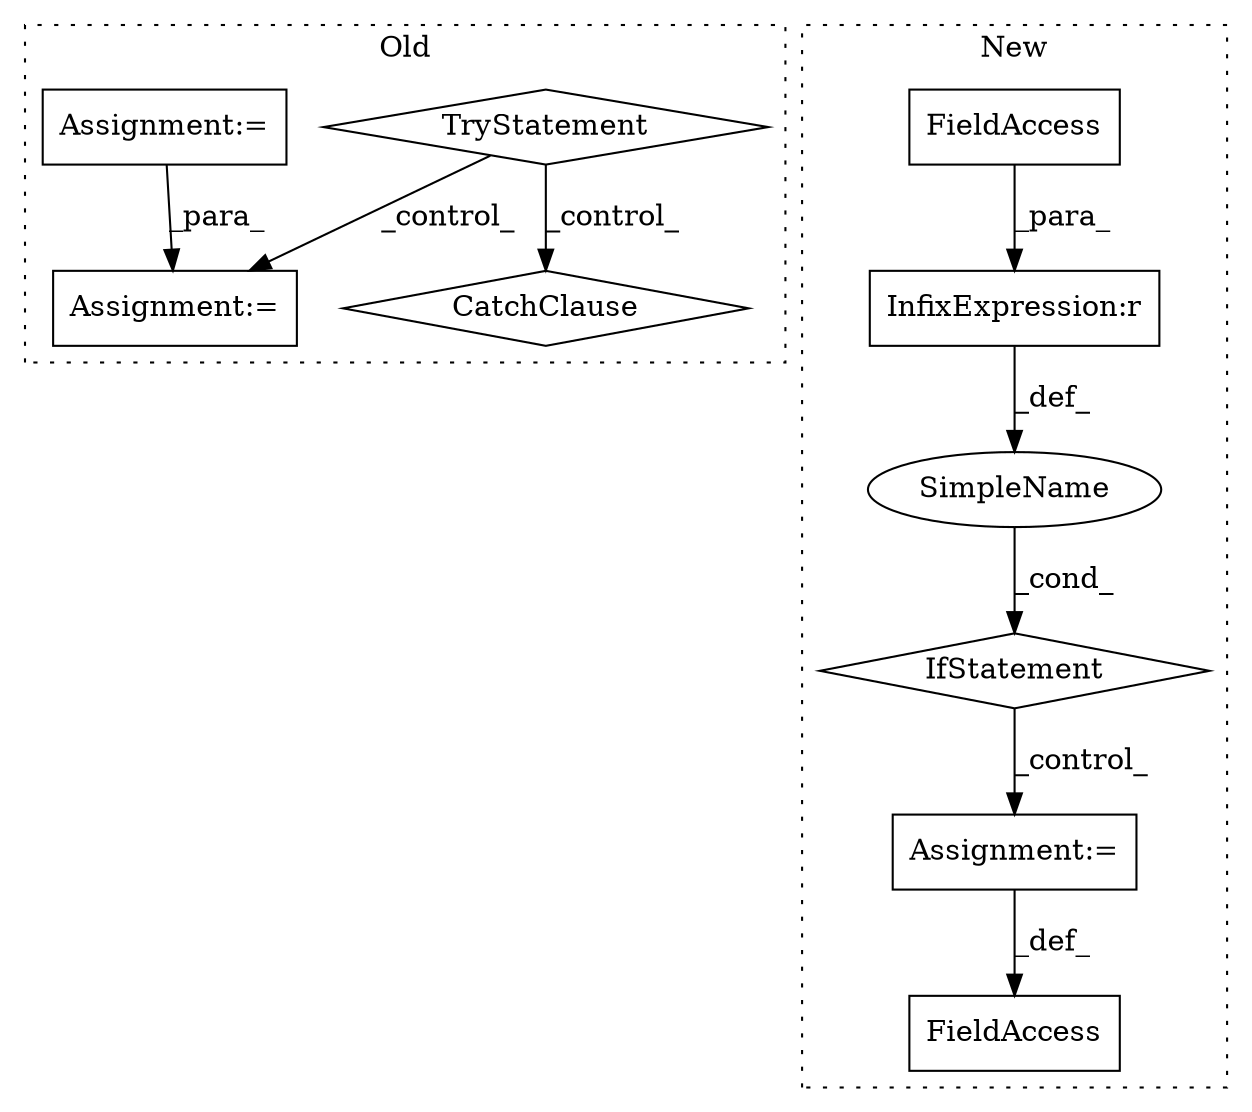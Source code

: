 digraph G {
subgraph cluster0 {
1 [label="TryStatement" a="54" s="2723" l="4" shape="diamond"];
3 [label="CatchClause" a="12" s="2962,3041" l="11,2" shape="diamond"];
4 [label="Assignment:=" a="7" s="2855" l="1" shape="box"];
8 [label="Assignment:=" a="7" s="2588" l="6" shape="box"];
label = "Old";
style="dotted";
}
subgraph cluster1 {
2 [label="IfStatement" a="25" s="5022,5058" l="4,2" shape="diamond"];
5 [label="Assignment:=" a="7" s="5177" l="1" shape="box"];
6 [label="SimpleName" a="42" s="" l="" shape="ellipse"];
7 [label="InfixExpression:r" a="27" s="5043" l="4" shape="box"];
9 [label="FieldAccess" a="22" s="5026" l="17" shape="box"];
10 [label="FieldAccess" a="22" s="5166" l="11" shape="box"];
label = "New";
style="dotted";
}
1 -> 4 [label="_control_"];
1 -> 3 [label="_control_"];
2 -> 5 [label="_control_"];
5 -> 10 [label="_def_"];
6 -> 2 [label="_cond_"];
7 -> 6 [label="_def_"];
8 -> 4 [label="_para_"];
9 -> 7 [label="_para_"];
}